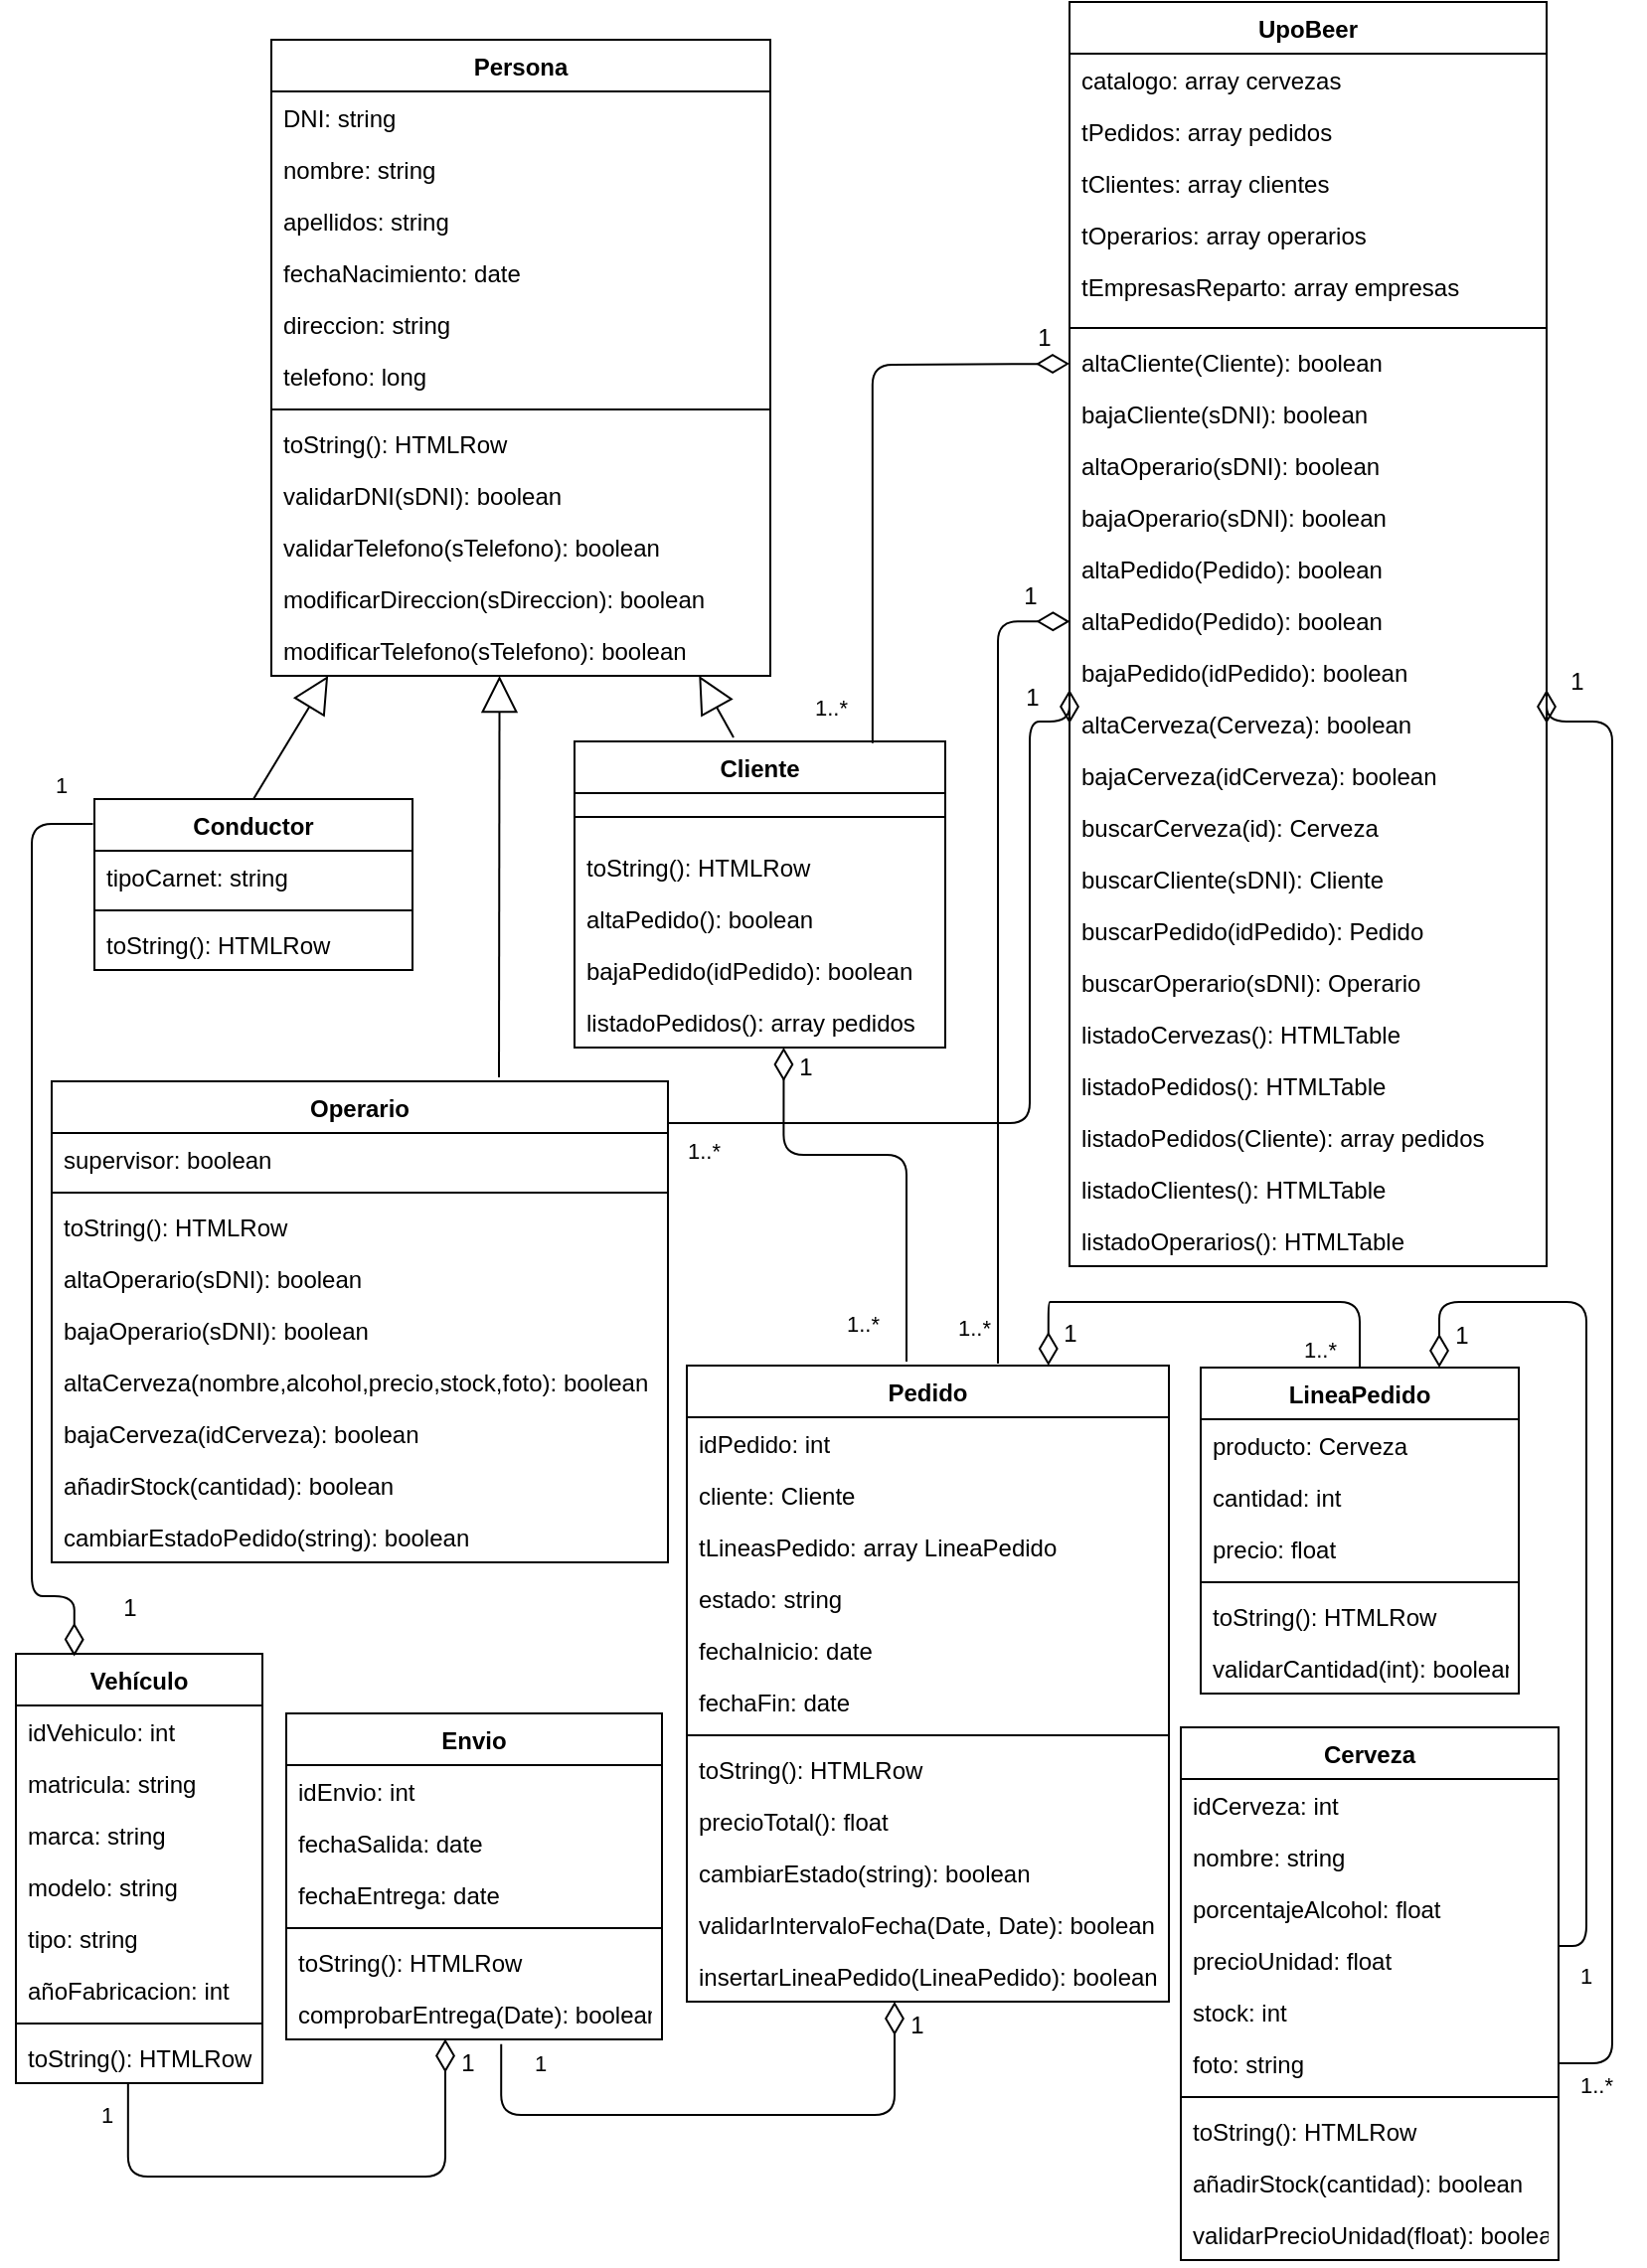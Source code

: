 <mxfile version="12.5.5" type="github">
  <diagram id="Zlw6RQEjlxsdaL2r8nvr" name="Page-1">
    <mxGraphModel dx="2131" dy="1641" grid="1" gridSize="10" guides="1" tooltips="1" connect="1" arrows="1" fold="1" page="1" pageScale="1" pageWidth="827" pageHeight="1169" math="0" shadow="0">
      <root>
        <mxCell id="0"/>
        <mxCell id="1" parent="0"/>
        <mxCell id="eSXySc0nS1I4m5UJ5GSd-8" value="Cliente" style="swimlane;fontStyle=1;align=center;verticalAlign=top;childLayout=stackLayout;horizontal=1;startSize=26;horizontalStack=0;resizeParent=1;resizeParentMax=0;resizeLast=0;collapsible=1;marginBottom=0;" parent="1" vertex="1">
          <mxGeometry x="-539" y="-782" width="186.5" height="154" as="geometry">
            <mxRectangle x="240" y="40" width="80" height="26" as="alternateBounds"/>
          </mxGeometry>
        </mxCell>
        <mxCell id="eSXySc0nS1I4m5UJ5GSd-10" value="" style="line;strokeWidth=1;fillColor=none;align=left;verticalAlign=middle;spacingTop=-1;spacingLeft=3;spacingRight=3;rotatable=0;labelPosition=right;points=[];portConstraint=eastwest;" parent="eSXySc0nS1I4m5UJ5GSd-8" vertex="1">
          <mxGeometry y="26" width="186.5" height="24" as="geometry"/>
        </mxCell>
        <mxCell id="jNl15YzI2wcV8mXH8o-c-58" value="toString(): HTMLRow" style="text;strokeColor=none;fillColor=none;align=left;verticalAlign=top;spacingLeft=4;spacingRight=4;overflow=hidden;rotatable=0;points=[[0,0.5],[1,0.5]];portConstraint=eastwest;" parent="eSXySc0nS1I4m5UJ5GSd-8" vertex="1">
          <mxGeometry y="50" width="186.5" height="26" as="geometry"/>
        </mxCell>
        <mxCell id="eSXySc0nS1I4m5UJ5GSd-11" value="altaPedido(): boolean" style="text;strokeColor=none;fillColor=none;align=left;verticalAlign=top;spacingLeft=4;spacingRight=4;overflow=hidden;rotatable=0;points=[[0,0.5],[1,0.5]];portConstraint=eastwest;" parent="eSXySc0nS1I4m5UJ5GSd-8" vertex="1">
          <mxGeometry y="76" width="186.5" height="26" as="geometry"/>
        </mxCell>
        <mxCell id="Tzox9ZsJY_UtpYgfPLW8-3" value="" style="endArrow=block;endSize=16;endFill=0;html=1;" parent="eSXySc0nS1I4m5UJ5GSd-8" target="jNl15YzI2wcV8mXH8o-c-34" edge="1">
          <mxGeometry width="160" relative="1" as="geometry">
            <mxPoint x="80" y="-2" as="sourcePoint"/>
            <mxPoint x="240" y="-2" as="targetPoint"/>
          </mxGeometry>
        </mxCell>
        <mxCell id="Tzox9ZsJY_UtpYgfPLW8-23" value="bajaPedido(idPedido): boolean" style="text;strokeColor=none;fillColor=none;align=left;verticalAlign=top;spacingLeft=4;spacingRight=4;overflow=hidden;rotatable=0;points=[[0,0.5],[1,0.5]];portConstraint=eastwest;" parent="eSXySc0nS1I4m5UJ5GSd-8" vertex="1">
          <mxGeometry y="102" width="186.5" height="26" as="geometry"/>
        </mxCell>
        <mxCell id="T5-J3He7SR6inXNx5Zn7-1" value="listadoPedidos(): array pedidos" style="text;strokeColor=none;fillColor=none;align=left;verticalAlign=top;spacingLeft=4;spacingRight=4;overflow=hidden;rotatable=0;points=[[0,0.5],[1,0.5]];portConstraint=eastwest;" parent="eSXySc0nS1I4m5UJ5GSd-8" vertex="1">
          <mxGeometry y="128" width="186.5" height="26" as="geometry"/>
        </mxCell>
        <mxCell id="eSXySc0nS1I4m5UJ5GSd-23" value="Pedido" style="swimlane;fontStyle=1;align=center;verticalAlign=top;childLayout=stackLayout;horizontal=1;startSize=26;horizontalStack=0;resizeParent=1;resizeParentMax=0;resizeLast=0;collapsible=1;marginBottom=0;" parent="1" vertex="1">
          <mxGeometry x="-482.5" y="-468" width="242.5" height="320" as="geometry"/>
        </mxCell>
        <mxCell id="eSXySc0nS1I4m5UJ5GSd-24" value="idPedido: int" style="text;strokeColor=none;fillColor=none;align=left;verticalAlign=top;spacingLeft=4;spacingRight=4;overflow=hidden;rotatable=0;points=[[0,0.5],[1,0.5]];portConstraint=eastwest;" parent="eSXySc0nS1I4m5UJ5GSd-23" vertex="1">
          <mxGeometry y="26" width="242.5" height="26" as="geometry"/>
        </mxCell>
        <mxCell id="eSXySc0nS1I4m5UJ5GSd-27" value="cliente: Cliente" style="text;strokeColor=none;fillColor=none;align=left;verticalAlign=top;spacingLeft=4;spacingRight=4;overflow=hidden;rotatable=0;points=[[0,0.5],[1,0.5]];portConstraint=eastwest;" parent="eSXySc0nS1I4m5UJ5GSd-23" vertex="1">
          <mxGeometry y="52" width="242.5" height="26" as="geometry"/>
        </mxCell>
        <mxCell id="Tzox9ZsJY_UtpYgfPLW8-35" value="tLineasPedido: array LineaPedido" style="text;strokeColor=none;fillColor=none;align=left;verticalAlign=top;spacingLeft=4;spacingRight=4;overflow=hidden;rotatable=0;points=[[0,0.5],[1,0.5]];portConstraint=eastwest;" parent="eSXySc0nS1I4m5UJ5GSd-23" vertex="1">
          <mxGeometry y="78" width="242.5" height="26" as="geometry"/>
        </mxCell>
        <mxCell id="eSXySc0nS1I4m5UJ5GSd-28" value="estado: string" style="text;strokeColor=none;fillColor=none;align=left;verticalAlign=top;spacingLeft=4;spacingRight=4;overflow=hidden;rotatable=0;points=[[0,0.5],[1,0.5]];portConstraint=eastwest;" parent="eSXySc0nS1I4m5UJ5GSd-23" vertex="1">
          <mxGeometry y="104" width="242.5" height="26" as="geometry"/>
        </mxCell>
        <mxCell id="eSXySc0nS1I4m5UJ5GSd-29" value="fechaInicio: date" style="text;strokeColor=none;fillColor=none;align=left;verticalAlign=top;spacingLeft=4;spacingRight=4;overflow=hidden;rotatable=0;points=[[0,0.5],[1,0.5]];portConstraint=eastwest;" parent="eSXySc0nS1I4m5UJ5GSd-23" vertex="1">
          <mxGeometry y="130" width="242.5" height="26" as="geometry"/>
        </mxCell>
        <mxCell id="eSXySc0nS1I4m5UJ5GSd-30" value="fechaFin: date" style="text;strokeColor=none;fillColor=none;align=left;verticalAlign=top;spacingLeft=4;spacingRight=4;overflow=hidden;rotatable=0;points=[[0,0.5],[1,0.5]];portConstraint=eastwest;" parent="eSXySc0nS1I4m5UJ5GSd-23" vertex="1">
          <mxGeometry y="156" width="242.5" height="26" as="geometry"/>
        </mxCell>
        <mxCell id="eSXySc0nS1I4m5UJ5GSd-25" value="" style="line;strokeWidth=1;fillColor=none;align=left;verticalAlign=middle;spacingTop=-1;spacingLeft=3;spacingRight=3;rotatable=0;labelPosition=right;points=[];portConstraint=eastwest;" parent="eSXySc0nS1I4m5UJ5GSd-23" vertex="1">
          <mxGeometry y="182" width="242.5" height="8" as="geometry"/>
        </mxCell>
        <mxCell id="jNl15YzI2wcV8mXH8o-c-56" value="toString(): HTMLRow" style="text;strokeColor=none;fillColor=none;align=left;verticalAlign=top;spacingLeft=4;spacingRight=4;overflow=hidden;rotatable=0;points=[[0,0.5],[1,0.5]];portConstraint=eastwest;" parent="eSXySc0nS1I4m5UJ5GSd-23" vertex="1">
          <mxGeometry y="190" width="242.5" height="26" as="geometry"/>
        </mxCell>
        <mxCell id="eSXySc0nS1I4m5UJ5GSd-31" value="precioTotal(): float" style="text;strokeColor=none;fillColor=none;align=left;verticalAlign=top;spacingLeft=4;spacingRight=4;overflow=hidden;rotatable=0;points=[[0,0.5],[1,0.5]];portConstraint=eastwest;" parent="eSXySc0nS1I4m5UJ5GSd-23" vertex="1">
          <mxGeometry y="216" width="242.5" height="26" as="geometry"/>
        </mxCell>
        <mxCell id="Tzox9ZsJY_UtpYgfPLW8-43" value="cambiarEstado(string): boolean" style="text;strokeColor=none;fillColor=none;align=left;verticalAlign=top;spacingLeft=4;spacingRight=4;overflow=hidden;rotatable=0;points=[[0,0.5],[1,0.5]];portConstraint=eastwest;" parent="eSXySc0nS1I4m5UJ5GSd-23" vertex="1">
          <mxGeometry y="242" width="242.5" height="26" as="geometry"/>
        </mxCell>
        <mxCell id="fAADa2Qv2Gw01qFuHc8v-3" value="validarIntervaloFecha(Date, Date): boolean" style="text;strokeColor=none;fillColor=none;align=left;verticalAlign=top;spacingLeft=4;spacingRight=4;overflow=hidden;rotatable=0;points=[[0,0.5],[1,0.5]];portConstraint=eastwest;" parent="eSXySc0nS1I4m5UJ5GSd-23" vertex="1">
          <mxGeometry y="268" width="242.5" height="26" as="geometry"/>
        </mxCell>
        <mxCell id="Tzox9ZsJY_UtpYgfPLW8-44" value="insertarLineaPedido(LineaPedido): boolean" style="text;strokeColor=none;fillColor=none;align=left;verticalAlign=top;spacingLeft=4;spacingRight=4;overflow=hidden;rotatable=0;points=[[0,0.5],[1,0.5]];portConstraint=eastwest;" parent="eSXySc0nS1I4m5UJ5GSd-23" vertex="1">
          <mxGeometry y="294" width="242.5" height="26" as="geometry"/>
        </mxCell>
        <mxCell id="eSXySc0nS1I4m5UJ5GSd-32" value="UpoBeer" style="swimlane;fontStyle=1;align=center;verticalAlign=top;childLayout=stackLayout;horizontal=1;startSize=26;horizontalStack=0;resizeParent=1;resizeParentMax=0;resizeLast=0;collapsible=1;marginBottom=0;" parent="1" vertex="1">
          <mxGeometry x="-290" y="-1154" width="240" height="636" as="geometry">
            <mxRectangle x="440" y="40" width="90" height="26" as="alternateBounds"/>
          </mxGeometry>
        </mxCell>
        <mxCell id="eSXySc0nS1I4m5UJ5GSd-33" value="catalogo: array cervezas" style="text;strokeColor=none;fillColor=none;align=left;verticalAlign=top;spacingLeft=4;spacingRight=4;overflow=hidden;rotatable=0;points=[[0,0.5],[1,0.5]];portConstraint=eastwest;" parent="eSXySc0nS1I4m5UJ5GSd-32" vertex="1">
          <mxGeometry y="26" width="240" height="26" as="geometry"/>
        </mxCell>
        <mxCell id="eSXySc0nS1I4m5UJ5GSd-36" value="tPedidos: array pedidos" style="text;strokeColor=none;fillColor=none;align=left;verticalAlign=top;spacingLeft=4;spacingRight=4;overflow=hidden;rotatable=0;points=[[0,0.5],[1,0.5]];portConstraint=eastwest;" parent="eSXySc0nS1I4m5UJ5GSd-32" vertex="1">
          <mxGeometry y="52" width="240" height="26" as="geometry"/>
        </mxCell>
        <mxCell id="eSXySc0nS1I4m5UJ5GSd-37" value="tClientes: array clientes" style="text;strokeColor=none;fillColor=none;align=left;verticalAlign=top;spacingLeft=4;spacingRight=4;overflow=hidden;rotatable=0;points=[[0,0.5],[1,0.5]];portConstraint=eastwest;" parent="eSXySc0nS1I4m5UJ5GSd-32" vertex="1">
          <mxGeometry y="78" width="240" height="26" as="geometry"/>
        </mxCell>
        <mxCell id="eSXySc0nS1I4m5UJ5GSd-38" value="tOperarios: array operarios" style="text;strokeColor=none;fillColor=none;align=left;verticalAlign=top;spacingLeft=4;spacingRight=4;overflow=hidden;rotatable=0;points=[[0,0.5],[1,0.5]];portConstraint=eastwest;" parent="eSXySc0nS1I4m5UJ5GSd-32" vertex="1">
          <mxGeometry y="104" width="240" height="26" as="geometry"/>
        </mxCell>
        <mxCell id="9fYLLG3nbcqlpsCX_nVO-1" value="tEmpresasReparto: array empresas" style="text;strokeColor=none;fillColor=none;align=left;verticalAlign=top;spacingLeft=4;spacingRight=4;overflow=hidden;rotatable=0;points=[[0,0.5],[1,0.5]];portConstraint=eastwest;" parent="eSXySc0nS1I4m5UJ5GSd-32" vertex="1">
          <mxGeometry y="130" width="240" height="30" as="geometry"/>
        </mxCell>
        <mxCell id="eSXySc0nS1I4m5UJ5GSd-34" value="" style="line;strokeWidth=1;fillColor=none;align=left;verticalAlign=middle;spacingTop=-1;spacingLeft=3;spacingRight=3;rotatable=0;labelPosition=right;points=[];portConstraint=eastwest;" parent="eSXySc0nS1I4m5UJ5GSd-32" vertex="1">
          <mxGeometry y="160" width="240" height="8" as="geometry"/>
        </mxCell>
        <mxCell id="eSXySc0nS1I4m5UJ5GSd-35" value="altaCliente(Cliente): boolean" style="text;strokeColor=none;fillColor=none;align=left;verticalAlign=top;spacingLeft=4;spacingRight=4;overflow=hidden;rotatable=0;points=[[0,0.5],[1,0.5]];portConstraint=eastwest;" parent="eSXySc0nS1I4m5UJ5GSd-32" vertex="1">
          <mxGeometry y="168" width="240" height="26" as="geometry"/>
        </mxCell>
        <mxCell id="T5-J3He7SR6inXNx5Zn7-4" value="1..*" style="endArrow=none;html=1;endSize=12;startArrow=diamondThin;startSize=14;startFill=0;edgeStyle=orthogonalEdgeStyle;align=left;verticalAlign=bottom;entryX=0.804;entryY=0.006;entryDx=0;entryDy=0;entryPerimeter=0;rounded=1;endFill=0;" parent="eSXySc0nS1I4m5UJ5GSd-32" target="eSXySc0nS1I4m5UJ5GSd-8" edge="1">
          <mxGeometry x="0.939" y="-31" relative="1" as="geometry">
            <mxPoint y="182" as="sourcePoint"/>
            <mxPoint x="160" y="182" as="targetPoint"/>
            <mxPoint as="offset"/>
          </mxGeometry>
        </mxCell>
        <mxCell id="T5-J3He7SR6inXNx5Zn7-5" value="1" style="text;html=1;align=center;verticalAlign=middle;resizable=0;points=[];labelBackgroundColor=#ffffff;" parent="T5-J3He7SR6inXNx5Zn7-4" vertex="1" connectable="0">
          <mxGeometry x="-0.906" relative="1" as="geometry">
            <mxPoint y="-12.93" as="offset"/>
          </mxGeometry>
        </mxCell>
        <mxCell id="fAADa2Qv2Gw01qFuHc8v-1" value="bajaCliente(sDNI): boolean" style="text;strokeColor=none;fillColor=none;align=left;verticalAlign=top;spacingLeft=4;spacingRight=4;overflow=hidden;rotatable=0;points=[[0,0.5],[1,0.5]];portConstraint=eastwest;" parent="eSXySc0nS1I4m5UJ5GSd-32" vertex="1">
          <mxGeometry y="194" width="240" height="26" as="geometry"/>
        </mxCell>
        <mxCell id="jNl15YzI2wcV8mXH8o-c-33" value="altaOperario(sDNI): boolean" style="text;strokeColor=none;fillColor=none;align=left;verticalAlign=top;spacingLeft=4;spacingRight=4;overflow=hidden;rotatable=0;points=[[0,0.5],[1,0.5]];portConstraint=eastwest;" parent="eSXySc0nS1I4m5UJ5GSd-32" vertex="1">
          <mxGeometry y="220" width="240" height="26" as="geometry"/>
        </mxCell>
        <mxCell id="jNl15YzI2wcV8mXH8o-c-51" value="bajaOperario(sDNI): boolean" style="text;strokeColor=none;fillColor=none;align=left;verticalAlign=top;spacingLeft=4;spacingRight=4;overflow=hidden;rotatable=0;points=[[0,0.5],[1,0.5]];portConstraint=eastwest;" parent="eSXySc0nS1I4m5UJ5GSd-32" vertex="1">
          <mxGeometry y="246" width="240" height="26" as="geometry"/>
        </mxCell>
        <mxCell id="7RYJHtRPCQv0EBvgJh96-18" value="altaPedido(Pedido): boolean" style="text;strokeColor=none;fillColor=none;align=left;verticalAlign=top;spacingLeft=4;spacingRight=4;overflow=hidden;rotatable=0;points=[[0,0.5],[1,0.5]];portConstraint=eastwest;" vertex="1" parent="eSXySc0nS1I4m5UJ5GSd-32">
          <mxGeometry y="272" width="240" height="26" as="geometry"/>
        </mxCell>
        <mxCell id="jNl15YzI2wcV8mXH8o-c-32" value="altaPedido(Pedido): boolean" style="text;strokeColor=none;fillColor=none;align=left;verticalAlign=top;spacingLeft=4;spacingRight=4;overflow=hidden;rotatable=0;points=[[0,0.5],[1,0.5]];portConstraint=eastwest;" parent="eSXySc0nS1I4m5UJ5GSd-32" vertex="1">
          <mxGeometry y="298" width="240" height="26" as="geometry"/>
        </mxCell>
        <mxCell id="jNl15YzI2wcV8mXH8o-c-49" value="bajaPedido(idPedido): boolean" style="text;strokeColor=none;fillColor=none;align=left;verticalAlign=top;spacingLeft=4;spacingRight=4;overflow=hidden;rotatable=0;points=[[0,0.5],[1,0.5]];portConstraint=eastwest;" parent="eSXySc0nS1I4m5UJ5GSd-32" vertex="1">
          <mxGeometry y="324" width="240" height="26" as="geometry"/>
        </mxCell>
        <mxCell id="jNl15YzI2wcV8mXH8o-c-46" value="altaCerveza(Cerveza): boolean" style="text;strokeColor=none;fillColor=none;align=left;verticalAlign=top;spacingLeft=4;spacingRight=4;overflow=hidden;rotatable=0;points=[[0,0.5],[1,0.5]];portConstraint=eastwest;" parent="eSXySc0nS1I4m5UJ5GSd-32" vertex="1">
          <mxGeometry y="350" width="240" height="26" as="geometry"/>
        </mxCell>
        <mxCell id="jNl15YzI2wcV8mXH8o-c-48" value="bajaCerveza(idCerveza): boolean" style="text;strokeColor=none;fillColor=none;align=left;verticalAlign=top;spacingLeft=4;spacingRight=4;overflow=hidden;rotatable=0;points=[[0,0.5],[1,0.5]];portConstraint=eastwest;" parent="eSXySc0nS1I4m5UJ5GSd-32" vertex="1">
          <mxGeometry y="376" width="240" height="26" as="geometry"/>
        </mxCell>
        <mxCell id="fAADa2Qv2Gw01qFuHc8v-2" value="buscarCerveza(id): Cerveza" style="text;strokeColor=none;fillColor=none;align=left;verticalAlign=top;spacingLeft=4;spacingRight=4;overflow=hidden;rotatable=0;points=[[0,0.5],[1,0.5]];portConstraint=eastwest;" parent="eSXySc0nS1I4m5UJ5GSd-32" vertex="1">
          <mxGeometry y="402" width="240" height="26" as="geometry"/>
        </mxCell>
        <mxCell id="jNl15YzI2wcV8mXH8o-c-69" value="buscarCliente(sDNI): Cliente" style="text;strokeColor=none;fillColor=none;align=left;verticalAlign=top;spacingLeft=4;spacingRight=4;overflow=hidden;rotatable=0;points=[[0,0.5],[1,0.5]];portConstraint=eastwest;" parent="eSXySc0nS1I4m5UJ5GSd-32" vertex="1">
          <mxGeometry y="428" width="240" height="26" as="geometry"/>
        </mxCell>
        <mxCell id="jNl15YzI2wcV8mXH8o-c-70" value="buscarPedido(idPedido): Pedido" style="text;strokeColor=none;fillColor=none;align=left;verticalAlign=top;spacingLeft=4;spacingRight=4;overflow=hidden;rotatable=0;points=[[0,0.5],[1,0.5]];portConstraint=eastwest;" parent="eSXySc0nS1I4m5UJ5GSd-32" vertex="1">
          <mxGeometry y="454" width="240" height="26" as="geometry"/>
        </mxCell>
        <mxCell id="jNl15YzI2wcV8mXH8o-c-71" value="buscarOperario(sDNI): Operario" style="text;strokeColor=none;fillColor=none;align=left;verticalAlign=top;spacingLeft=4;spacingRight=4;overflow=hidden;rotatable=0;points=[[0,0.5],[1,0.5]];portConstraint=eastwest;" parent="eSXySc0nS1I4m5UJ5GSd-32" vertex="1">
          <mxGeometry y="480" width="240" height="26" as="geometry"/>
        </mxCell>
        <mxCell id="jNl15YzI2wcV8mXH8o-c-64" value="listadoCervezas(): HTMLTable" style="text;strokeColor=none;fillColor=none;align=left;verticalAlign=top;spacingLeft=4;spacingRight=4;overflow=hidden;rotatable=0;points=[[0,0.5],[1,0.5]];portConstraint=eastwest;" parent="eSXySc0nS1I4m5UJ5GSd-32" vertex="1">
          <mxGeometry y="506" width="240" height="26" as="geometry"/>
        </mxCell>
        <mxCell id="jNl15YzI2wcV8mXH8o-c-66" value="listadoPedidos(): HTMLTable" style="text;strokeColor=none;fillColor=none;align=left;verticalAlign=top;spacingLeft=4;spacingRight=4;overflow=hidden;rotatable=0;points=[[0,0.5],[1,0.5]];portConstraint=eastwest;" parent="eSXySc0nS1I4m5UJ5GSd-32" vertex="1">
          <mxGeometry y="532" width="240" height="26" as="geometry"/>
        </mxCell>
        <mxCell id="T5-J3He7SR6inXNx5Zn7-2" value="listadoPedidos(Cliente): array pedidos" style="text;strokeColor=none;fillColor=none;align=left;verticalAlign=top;spacingLeft=4;spacingRight=4;overflow=hidden;rotatable=0;points=[[0,0.5],[1,0.5]];portConstraint=eastwest;" parent="eSXySc0nS1I4m5UJ5GSd-32" vertex="1">
          <mxGeometry y="558" width="240" height="26" as="geometry"/>
        </mxCell>
        <mxCell id="jNl15YzI2wcV8mXH8o-c-65" value="listadoClientes(): HTMLTable" style="text;strokeColor=none;fillColor=none;align=left;verticalAlign=top;spacingLeft=4;spacingRight=4;overflow=hidden;rotatable=0;points=[[0,0.5],[1,0.5]];portConstraint=eastwest;" parent="eSXySc0nS1I4m5UJ5GSd-32" vertex="1">
          <mxGeometry y="584" width="240" height="26" as="geometry"/>
        </mxCell>
        <mxCell id="jNl15YzI2wcV8mXH8o-c-67" value="listadoOperarios(): HTMLTable" style="text;strokeColor=none;fillColor=none;align=left;verticalAlign=top;spacingLeft=4;spacingRight=4;overflow=hidden;rotatable=0;points=[[0,0.5],[1,0.5]];portConstraint=eastwest;" parent="eSXySc0nS1I4m5UJ5GSd-32" vertex="1">
          <mxGeometry y="610" width="240" height="26" as="geometry"/>
        </mxCell>
        <mxCell id="eSXySc0nS1I4m5UJ5GSd-39" value="Cerveza" style="swimlane;fontStyle=1;align=center;verticalAlign=top;childLayout=stackLayout;horizontal=1;startSize=26;horizontalStack=0;resizeParent=1;resizeParentMax=0;resizeLast=0;collapsible=1;marginBottom=0;" parent="1" vertex="1">
          <mxGeometry x="-234" y="-286" width="190" height="268" as="geometry"/>
        </mxCell>
        <mxCell id="eSXySc0nS1I4m5UJ5GSd-40" value="idCerveza: int" style="text;strokeColor=none;fillColor=none;align=left;verticalAlign=top;spacingLeft=4;spacingRight=4;overflow=hidden;rotatable=0;points=[[0,0.5],[1,0.5]];portConstraint=eastwest;" parent="eSXySc0nS1I4m5UJ5GSd-39" vertex="1">
          <mxGeometry y="26" width="190" height="26" as="geometry"/>
        </mxCell>
        <mxCell id="eSXySc0nS1I4m5UJ5GSd-43" value="nombre: string" style="text;strokeColor=none;fillColor=none;align=left;verticalAlign=top;spacingLeft=4;spacingRight=4;overflow=hidden;rotatable=0;points=[[0,0.5],[1,0.5]];portConstraint=eastwest;" parent="eSXySc0nS1I4m5UJ5GSd-39" vertex="1">
          <mxGeometry y="52" width="190" height="26" as="geometry"/>
        </mxCell>
        <mxCell id="eSXySc0nS1I4m5UJ5GSd-45" value="porcentajeAlcohol: float" style="text;strokeColor=none;fillColor=none;align=left;verticalAlign=top;spacingLeft=4;spacingRight=4;overflow=hidden;rotatable=0;points=[[0,0.5],[1,0.5]];portConstraint=eastwest;" parent="eSXySc0nS1I4m5UJ5GSd-39" vertex="1">
          <mxGeometry y="78" width="190" height="26" as="geometry"/>
        </mxCell>
        <mxCell id="eSXySc0nS1I4m5UJ5GSd-57" value="precioUnidad: float" style="text;strokeColor=none;fillColor=none;align=left;verticalAlign=top;spacingLeft=4;spacingRight=4;overflow=hidden;rotatable=0;points=[[0,0.5],[1,0.5]];portConstraint=eastwest;" parent="eSXySc0nS1I4m5UJ5GSd-39" vertex="1">
          <mxGeometry y="104" width="190" height="26" as="geometry"/>
        </mxCell>
        <mxCell id="eSXySc0nS1I4m5UJ5GSd-59" value="stock: int" style="text;strokeColor=none;fillColor=none;align=left;verticalAlign=top;spacingLeft=4;spacingRight=4;overflow=hidden;rotatable=0;points=[[0,0.5],[1,0.5]];portConstraint=eastwest;" parent="eSXySc0nS1I4m5UJ5GSd-39" vertex="1">
          <mxGeometry y="130" width="190" height="26" as="geometry"/>
        </mxCell>
        <mxCell id="eSXySc0nS1I4m5UJ5GSd-56" value="foto: string" style="text;strokeColor=none;fillColor=none;align=left;verticalAlign=top;spacingLeft=4;spacingRight=4;overflow=hidden;rotatable=0;points=[[0,0.5],[1,0.5]];portConstraint=eastwest;" parent="eSXySc0nS1I4m5UJ5GSd-39" vertex="1">
          <mxGeometry y="156" width="190" height="26" as="geometry"/>
        </mxCell>
        <mxCell id="eSXySc0nS1I4m5UJ5GSd-41" value="" style="line;strokeWidth=1;fillColor=none;align=left;verticalAlign=middle;spacingTop=-1;spacingLeft=3;spacingRight=3;rotatable=0;labelPosition=right;points=[];portConstraint=eastwest;" parent="eSXySc0nS1I4m5UJ5GSd-39" vertex="1">
          <mxGeometry y="182" width="190" height="8" as="geometry"/>
        </mxCell>
        <mxCell id="jNl15YzI2wcV8mXH8o-c-59" value="toString(): HTMLRow" style="text;strokeColor=none;fillColor=none;align=left;verticalAlign=top;spacingLeft=4;spacingRight=4;overflow=hidden;rotatable=0;points=[[0,0.5],[1,0.5]];portConstraint=eastwest;" parent="eSXySc0nS1I4m5UJ5GSd-39" vertex="1">
          <mxGeometry y="190" width="190" height="26" as="geometry"/>
        </mxCell>
        <mxCell id="Tzox9ZsJY_UtpYgfPLW8-45" value="añadirStock(cantidad): boolean" style="text;strokeColor=none;fillColor=none;align=left;verticalAlign=top;spacingLeft=4;spacingRight=4;overflow=hidden;rotatable=0;points=[[0,0.5],[1,0.5]];portConstraint=eastwest;" parent="eSXySc0nS1I4m5UJ5GSd-39" vertex="1">
          <mxGeometry y="216" width="190" height="26" as="geometry"/>
        </mxCell>
        <mxCell id="Tzox9ZsJY_UtpYgfPLW8-46" value="validarPrecioUnidad(float): boolean" style="text;strokeColor=none;fillColor=none;align=left;verticalAlign=top;spacingLeft=4;spacingRight=4;overflow=hidden;rotatable=0;points=[[0,0.5],[1,0.5]];portConstraint=eastwest;" parent="eSXySc0nS1I4m5UJ5GSd-39" vertex="1">
          <mxGeometry y="242" width="190" height="26" as="geometry"/>
        </mxCell>
        <mxCell id="eSXySc0nS1I4m5UJ5GSd-48" value="Operario" style="swimlane;fontStyle=1;align=center;verticalAlign=top;childLayout=stackLayout;horizontal=1;startSize=26;horizontalStack=0;resizeParent=1;resizeParentMax=0;resizeLast=0;collapsible=1;marginBottom=0;" parent="1" vertex="1">
          <mxGeometry x="-802" y="-611" width="310" height="242" as="geometry"/>
        </mxCell>
        <mxCell id="eSXySc0nS1I4m5UJ5GSd-54" value="supervisor: boolean" style="text;strokeColor=none;fillColor=none;align=left;verticalAlign=top;spacingLeft=4;spacingRight=4;overflow=hidden;rotatable=0;points=[[0,0.5],[1,0.5]];portConstraint=eastwest;" parent="eSXySc0nS1I4m5UJ5GSd-48" vertex="1">
          <mxGeometry y="26" width="310" height="26" as="geometry"/>
        </mxCell>
        <mxCell id="eSXySc0nS1I4m5UJ5GSd-50" value="" style="line;strokeWidth=1;fillColor=none;align=left;verticalAlign=middle;spacingTop=-1;spacingLeft=3;spacingRight=3;rotatable=0;labelPosition=right;points=[];portConstraint=eastwest;" parent="eSXySc0nS1I4m5UJ5GSd-48" vertex="1">
          <mxGeometry y="52" width="310" height="8" as="geometry"/>
        </mxCell>
        <mxCell id="jNl15YzI2wcV8mXH8o-c-57" value="toString(): HTMLRow" style="text;strokeColor=none;fillColor=none;align=left;verticalAlign=top;spacingLeft=4;spacingRight=4;overflow=hidden;rotatable=0;points=[[0,0.5],[1,0.5]];portConstraint=eastwest;" parent="eSXySc0nS1I4m5UJ5GSd-48" vertex="1">
          <mxGeometry y="60" width="310" height="26" as="geometry"/>
        </mxCell>
        <mxCell id="Tzox9ZsJY_UtpYgfPLW8-20" value="altaOperario(sDNI): boolean" style="text;strokeColor=none;fillColor=none;align=left;verticalAlign=top;spacingLeft=4;spacingRight=4;overflow=hidden;rotatable=0;points=[[0,0.5],[1,0.5]];portConstraint=eastwest;" parent="eSXySc0nS1I4m5UJ5GSd-48" vertex="1">
          <mxGeometry y="86" width="310" height="26" as="geometry"/>
        </mxCell>
        <mxCell id="Tzox9ZsJY_UtpYgfPLW8-21" value="bajaOperario(sDNI): boolean" style="text;strokeColor=none;fillColor=none;align=left;verticalAlign=top;spacingLeft=4;spacingRight=4;overflow=hidden;rotatable=0;points=[[0,0.5],[1,0.5]];portConstraint=eastwest;" parent="eSXySc0nS1I4m5UJ5GSd-48" vertex="1">
          <mxGeometry y="112" width="310" height="26" as="geometry"/>
        </mxCell>
        <mxCell id="Tzox9ZsJY_UtpYgfPLW8-22" value="altaCerveza(nombre,alcohol,precio,stock,foto): boolean" style="text;strokeColor=none;fillColor=none;align=left;verticalAlign=top;spacingLeft=4;spacingRight=4;overflow=hidden;rotatable=0;points=[[0,0.5],[1,0.5]];portConstraint=eastwest;" parent="eSXySc0nS1I4m5UJ5GSd-48" vertex="1">
          <mxGeometry y="138" width="310" height="26" as="geometry"/>
        </mxCell>
        <mxCell id="Tzox9ZsJY_UtpYgfPLW8-50" value="bajaCerveza(idCerveza): boolean" style="text;strokeColor=none;fillColor=none;align=left;verticalAlign=top;spacingLeft=4;spacingRight=4;overflow=hidden;rotatable=0;points=[[0,0.5],[1,0.5]];portConstraint=eastwest;" parent="eSXySc0nS1I4m5UJ5GSd-48" vertex="1">
          <mxGeometry y="164" width="310" height="26" as="geometry"/>
        </mxCell>
        <mxCell id="Tzox9ZsJY_UtpYgfPLW8-47" value="añadirStock(cantidad): boolean" style="text;strokeColor=none;fillColor=none;align=left;verticalAlign=top;spacingLeft=4;spacingRight=4;overflow=hidden;rotatable=0;points=[[0,0.5],[1,0.5]];portConstraint=eastwest;" parent="eSXySc0nS1I4m5UJ5GSd-48" vertex="1">
          <mxGeometry y="190" width="310" height="26" as="geometry"/>
        </mxCell>
        <mxCell id="Tzox9ZsJY_UtpYgfPLW8-51" value="cambiarEstadoPedido(string): boolean" style="text;strokeColor=none;fillColor=none;align=left;verticalAlign=top;spacingLeft=4;spacingRight=4;overflow=hidden;rotatable=0;points=[[0,0.5],[1,0.5]];portConstraint=eastwest;" parent="eSXySc0nS1I4m5UJ5GSd-48" vertex="1">
          <mxGeometry y="216" width="310" height="26" as="geometry"/>
        </mxCell>
        <mxCell id="eSXySc0nS1I4m5UJ5GSd-82" value="Conductor" style="swimlane;fontStyle=1;align=center;verticalAlign=top;childLayout=stackLayout;horizontal=1;startSize=26;horizontalStack=0;resizeParent=1;resizeParentMax=0;resizeLast=0;collapsible=1;marginBottom=0;" parent="1" vertex="1">
          <mxGeometry x="-780.5" y="-753" width="160" height="86" as="geometry"/>
        </mxCell>
        <mxCell id="eSXySc0nS1I4m5UJ5GSd-87" value="tipoCarnet: string" style="text;strokeColor=none;fillColor=none;align=left;verticalAlign=top;spacingLeft=4;spacingRight=4;overflow=hidden;rotatable=0;points=[[0,0.5],[1,0.5]];portConstraint=eastwest;" parent="eSXySc0nS1I4m5UJ5GSd-82" vertex="1">
          <mxGeometry y="26" width="160" height="26" as="geometry"/>
        </mxCell>
        <mxCell id="eSXySc0nS1I4m5UJ5GSd-84" value="" style="line;strokeWidth=1;fillColor=none;align=left;verticalAlign=middle;spacingTop=-1;spacingLeft=3;spacingRight=3;rotatable=0;labelPosition=right;points=[];portConstraint=eastwest;" parent="eSXySc0nS1I4m5UJ5GSd-82" vertex="1">
          <mxGeometry y="52" width="160" height="8" as="geometry"/>
        </mxCell>
        <mxCell id="jNl15YzI2wcV8mXH8o-c-63" value="toString(): HTMLRow" style="text;strokeColor=none;fillColor=none;align=left;verticalAlign=top;spacingLeft=4;spacingRight=4;overflow=hidden;rotatable=0;points=[[0,0.5],[1,0.5]];portConstraint=eastwest;" parent="eSXySc0nS1I4m5UJ5GSd-82" vertex="1">
          <mxGeometry y="60" width="160" height="26" as="geometry"/>
        </mxCell>
        <mxCell id="jNl15YzI2wcV8mXH8o-c-17" value="Envio" style="swimlane;fontStyle=1;align=center;verticalAlign=top;childLayout=stackLayout;horizontal=1;startSize=26;horizontalStack=0;resizeParent=1;resizeParentMax=0;resizeLast=0;collapsible=1;marginBottom=0;" parent="1" vertex="1">
          <mxGeometry x="-684" y="-293" width="189" height="164" as="geometry"/>
        </mxCell>
        <mxCell id="jNl15YzI2wcV8mXH8o-c-18" value="idEnvio: int" style="text;strokeColor=none;fillColor=none;align=left;verticalAlign=top;spacingLeft=4;spacingRight=4;overflow=hidden;rotatable=0;points=[[0,0.5],[1,0.5]];portConstraint=eastwest;" parent="jNl15YzI2wcV8mXH8o-c-17" vertex="1">
          <mxGeometry y="26" width="189" height="26" as="geometry"/>
        </mxCell>
        <mxCell id="jNl15YzI2wcV8mXH8o-c-19" value="fechaSalida: date" style="text;strokeColor=none;fillColor=none;align=left;verticalAlign=top;spacingLeft=4;spacingRight=4;overflow=hidden;rotatable=0;points=[[0,0.5],[1,0.5]];portConstraint=eastwest;" parent="jNl15YzI2wcV8mXH8o-c-17" vertex="1">
          <mxGeometry y="52" width="189" height="26" as="geometry"/>
        </mxCell>
        <mxCell id="jNl15YzI2wcV8mXH8o-c-20" value="fechaEntrega: date" style="text;strokeColor=none;fillColor=none;align=left;verticalAlign=top;spacingLeft=4;spacingRight=4;overflow=hidden;rotatable=0;points=[[0,0.5],[1,0.5]];portConstraint=eastwest;" parent="jNl15YzI2wcV8mXH8o-c-17" vertex="1">
          <mxGeometry y="78" width="189" height="26" as="geometry"/>
        </mxCell>
        <mxCell id="jNl15YzI2wcV8mXH8o-c-21" value="" style="line;strokeWidth=1;fillColor=none;align=left;verticalAlign=middle;spacingTop=-1;spacingLeft=3;spacingRight=3;rotatable=0;labelPosition=right;points=[];portConstraint=eastwest;" parent="jNl15YzI2wcV8mXH8o-c-17" vertex="1">
          <mxGeometry y="104" width="189" height="8" as="geometry"/>
        </mxCell>
        <mxCell id="jNl15YzI2wcV8mXH8o-c-60" value="toString(): HTMLRow" style="text;strokeColor=none;fillColor=none;align=left;verticalAlign=top;spacingLeft=4;spacingRight=4;overflow=hidden;rotatable=0;points=[[0,0.5],[1,0.5]];portConstraint=eastwest;" parent="jNl15YzI2wcV8mXH8o-c-17" vertex="1">
          <mxGeometry y="112" width="189" height="26" as="geometry"/>
        </mxCell>
        <mxCell id="T5-J3He7SR6inXNx5Zn7-3" value="comprobarEntrega(Date): boolean" style="text;strokeColor=none;fillColor=none;align=left;verticalAlign=top;spacingLeft=4;spacingRight=4;overflow=hidden;rotatable=0;points=[[0,0.5],[1,0.5]];portConstraint=eastwest;" parent="jNl15YzI2wcV8mXH8o-c-17" vertex="1">
          <mxGeometry y="138" width="189" height="26" as="geometry"/>
        </mxCell>
        <mxCell id="jNl15YzI2wcV8mXH8o-c-23" value="Vehículo" style="swimlane;fontStyle=1;align=center;verticalAlign=top;childLayout=stackLayout;horizontal=1;startSize=26;horizontalStack=0;resizeParent=1;resizeParentMax=0;resizeLast=0;collapsible=1;marginBottom=0;" parent="1" vertex="1">
          <mxGeometry x="-820" y="-323" width="124" height="216" as="geometry"/>
        </mxCell>
        <mxCell id="jNl15YzI2wcV8mXH8o-c-24" value="idVehiculo: int" style="text;strokeColor=none;fillColor=none;align=left;verticalAlign=top;spacingLeft=4;spacingRight=4;overflow=hidden;rotatable=0;points=[[0,0.5],[1,0.5]];portConstraint=eastwest;" parent="jNl15YzI2wcV8mXH8o-c-23" vertex="1">
          <mxGeometry y="26" width="124" height="26" as="geometry"/>
        </mxCell>
        <mxCell id="jNl15YzI2wcV8mXH8o-c-25" value="matricula: string" style="text;strokeColor=none;fillColor=none;align=left;verticalAlign=top;spacingLeft=4;spacingRight=4;overflow=hidden;rotatable=0;points=[[0,0.5],[1,0.5]];portConstraint=eastwest;" parent="jNl15YzI2wcV8mXH8o-c-23" vertex="1">
          <mxGeometry y="52" width="124" height="26" as="geometry"/>
        </mxCell>
        <mxCell id="jNl15YzI2wcV8mXH8o-c-26" value="marca: string" style="text;strokeColor=none;fillColor=none;align=left;verticalAlign=top;spacingLeft=4;spacingRight=4;overflow=hidden;rotatable=0;points=[[0,0.5],[1,0.5]];portConstraint=eastwest;" parent="jNl15YzI2wcV8mXH8o-c-23" vertex="1">
          <mxGeometry y="78" width="124" height="26" as="geometry"/>
        </mxCell>
        <mxCell id="jNl15YzI2wcV8mXH8o-c-27" value="modelo: string" style="text;strokeColor=none;fillColor=none;align=left;verticalAlign=top;spacingLeft=4;spacingRight=4;overflow=hidden;rotatable=0;points=[[0,0.5],[1,0.5]];portConstraint=eastwest;" parent="jNl15YzI2wcV8mXH8o-c-23" vertex="1">
          <mxGeometry y="104" width="124" height="26" as="geometry"/>
        </mxCell>
        <mxCell id="jNl15YzI2wcV8mXH8o-c-28" value="tipo: string" style="text;strokeColor=none;fillColor=none;align=left;verticalAlign=top;spacingLeft=4;spacingRight=4;overflow=hidden;rotatable=0;points=[[0,0.5],[1,0.5]];portConstraint=eastwest;" parent="jNl15YzI2wcV8mXH8o-c-23" vertex="1">
          <mxGeometry y="130" width="124" height="26" as="geometry"/>
        </mxCell>
        <mxCell id="jNl15YzI2wcV8mXH8o-c-29" value="añoFabricacion: int" style="text;strokeColor=none;fillColor=none;align=left;verticalAlign=top;spacingLeft=4;spacingRight=4;overflow=hidden;rotatable=0;points=[[0,0.5],[1,0.5]];portConstraint=eastwest;" parent="jNl15YzI2wcV8mXH8o-c-23" vertex="1">
          <mxGeometry y="156" width="124" height="26" as="geometry"/>
        </mxCell>
        <mxCell id="jNl15YzI2wcV8mXH8o-c-30" value="" style="line;strokeWidth=1;fillColor=none;align=left;verticalAlign=middle;spacingTop=-1;spacingLeft=3;spacingRight=3;rotatable=0;labelPosition=right;points=[];portConstraint=eastwest;" parent="jNl15YzI2wcV8mXH8o-c-23" vertex="1">
          <mxGeometry y="182" width="124" height="8" as="geometry"/>
        </mxCell>
        <mxCell id="jNl15YzI2wcV8mXH8o-c-61" value="toString(): HTMLRow" style="text;strokeColor=none;fillColor=none;align=left;verticalAlign=top;spacingLeft=4;spacingRight=4;overflow=hidden;rotatable=0;points=[[0,0.5],[1,0.5]];portConstraint=eastwest;" parent="jNl15YzI2wcV8mXH8o-c-23" vertex="1">
          <mxGeometry y="190" width="124" height="26" as="geometry"/>
        </mxCell>
        <mxCell id="jNl15YzI2wcV8mXH8o-c-34" value="Persona" style="swimlane;fontStyle=1;align=center;verticalAlign=top;childLayout=stackLayout;horizontal=1;startSize=26;horizontalStack=0;resizeParent=1;resizeParentMax=0;resizeLast=0;collapsible=1;marginBottom=0;" parent="1" vertex="1">
          <mxGeometry x="-691.5" y="-1135" width="251" height="320" as="geometry"/>
        </mxCell>
        <mxCell id="jNl15YzI2wcV8mXH8o-c-38" value="DNI: string" style="text;strokeColor=none;fillColor=none;align=left;verticalAlign=top;spacingLeft=4;spacingRight=4;overflow=hidden;rotatable=0;points=[[0,0.5],[1,0.5]];portConstraint=eastwest;" parent="jNl15YzI2wcV8mXH8o-c-34" vertex="1">
          <mxGeometry y="26" width="251" height="26" as="geometry"/>
        </mxCell>
        <mxCell id="jNl15YzI2wcV8mXH8o-c-39" value="nombre: string" style="text;strokeColor=none;fillColor=none;align=left;verticalAlign=top;spacingLeft=4;spacingRight=4;overflow=hidden;rotatable=0;points=[[0,0.5],[1,0.5]];portConstraint=eastwest;" parent="jNl15YzI2wcV8mXH8o-c-34" vertex="1">
          <mxGeometry y="52" width="251" height="26" as="geometry"/>
        </mxCell>
        <mxCell id="jNl15YzI2wcV8mXH8o-c-40" value="apellidos: string" style="text;strokeColor=none;fillColor=none;align=left;verticalAlign=top;spacingLeft=4;spacingRight=4;overflow=hidden;rotatable=0;points=[[0,0.5],[1,0.5]];portConstraint=eastwest;" parent="jNl15YzI2wcV8mXH8o-c-34" vertex="1">
          <mxGeometry y="78" width="251" height="26" as="geometry"/>
        </mxCell>
        <mxCell id="jNl15YzI2wcV8mXH8o-c-41" value="fechaNacimiento: date" style="text;strokeColor=none;fillColor=none;align=left;verticalAlign=top;spacingLeft=4;spacingRight=4;overflow=hidden;rotatable=0;points=[[0,0.5],[1,0.5]];portConstraint=eastwest;" parent="jNl15YzI2wcV8mXH8o-c-34" vertex="1">
          <mxGeometry y="104" width="251" height="26" as="geometry"/>
        </mxCell>
        <mxCell id="jNl15YzI2wcV8mXH8o-c-42" value="direccion: string" style="text;strokeColor=none;fillColor=none;align=left;verticalAlign=top;spacingLeft=4;spacingRight=4;overflow=hidden;rotatable=0;points=[[0,0.5],[1,0.5]];portConstraint=eastwest;" parent="jNl15YzI2wcV8mXH8o-c-34" vertex="1">
          <mxGeometry y="130" width="251" height="26" as="geometry"/>
        </mxCell>
        <mxCell id="jNl15YzI2wcV8mXH8o-c-43" value="telefono: long" style="text;strokeColor=none;fillColor=none;align=left;verticalAlign=top;spacingLeft=4;spacingRight=4;overflow=hidden;rotatable=0;points=[[0,0.5],[1,0.5]];portConstraint=eastwest;" parent="jNl15YzI2wcV8mXH8o-c-34" vertex="1">
          <mxGeometry y="156" width="251" height="26" as="geometry"/>
        </mxCell>
        <mxCell id="jNl15YzI2wcV8mXH8o-c-36" value="" style="line;strokeWidth=1;fillColor=none;align=left;verticalAlign=middle;spacingTop=-1;spacingLeft=3;spacingRight=3;rotatable=0;labelPosition=right;points=[];portConstraint=eastwest;" parent="jNl15YzI2wcV8mXH8o-c-34" vertex="1">
          <mxGeometry y="182" width="251" height="8" as="geometry"/>
        </mxCell>
        <mxCell id="jNl15YzI2wcV8mXH8o-c-37" value="toString(): HTMLRow" style="text;strokeColor=none;fillColor=none;align=left;verticalAlign=top;spacingLeft=4;spacingRight=4;overflow=hidden;rotatable=0;points=[[0,0.5],[1,0.5]];portConstraint=eastwest;" parent="jNl15YzI2wcV8mXH8o-c-34" vertex="1">
          <mxGeometry y="190" width="251" height="26" as="geometry"/>
        </mxCell>
        <mxCell id="jNl15YzI2wcV8mXH8o-c-53" value="validarDNI(sDNI): boolean" style="text;strokeColor=none;fillColor=none;align=left;verticalAlign=top;spacingLeft=4;spacingRight=4;overflow=hidden;rotatable=0;points=[[0,0.5],[1,0.5]];portConstraint=eastwest;" parent="jNl15YzI2wcV8mXH8o-c-34" vertex="1">
          <mxGeometry y="216" width="251" height="26" as="geometry"/>
        </mxCell>
        <mxCell id="jNl15YzI2wcV8mXH8o-c-54" value="validarTelefono(sTelefono): boolean" style="text;strokeColor=none;fillColor=none;align=left;verticalAlign=top;spacingLeft=4;spacingRight=4;overflow=hidden;rotatable=0;points=[[0,0.5],[1,0.5]];portConstraint=eastwest;" parent="jNl15YzI2wcV8mXH8o-c-34" vertex="1">
          <mxGeometry y="242" width="251" height="26" as="geometry"/>
        </mxCell>
        <mxCell id="jNl15YzI2wcV8mXH8o-c-72" value="modificarDireccion(sDireccion): boolean" style="text;strokeColor=none;fillColor=none;align=left;verticalAlign=top;spacingLeft=4;spacingRight=4;overflow=hidden;rotatable=0;points=[[0,0.5],[1,0.5]];portConstraint=eastwest;" parent="jNl15YzI2wcV8mXH8o-c-34" vertex="1">
          <mxGeometry y="268" width="251" height="26" as="geometry"/>
        </mxCell>
        <mxCell id="jNl15YzI2wcV8mXH8o-c-73" value="modificarTelefono(sTelefono): boolean" style="text;strokeColor=none;fillColor=none;align=left;verticalAlign=top;spacingLeft=4;spacingRight=4;overflow=hidden;rotatable=0;points=[[0,0.5],[1,0.5]];portConstraint=eastwest;" parent="jNl15YzI2wcV8mXH8o-c-34" vertex="1">
          <mxGeometry y="294" width="251" height="26" as="geometry"/>
        </mxCell>
        <mxCell id="Tzox9ZsJY_UtpYgfPLW8-1" value="" style="endArrow=block;endSize=16;endFill=0;html=1;" parent="1" edge="1">
          <mxGeometry width="160" relative="1" as="geometry">
            <mxPoint x="-577" y="-613" as="sourcePoint"/>
            <mxPoint x="-576.728" y="-815" as="targetPoint"/>
          </mxGeometry>
        </mxCell>
        <mxCell id="Tzox9ZsJY_UtpYgfPLW8-4" value="" style="endArrow=block;endSize=16;endFill=0;html=1;exitX=0.5;exitY=0;exitDx=0;exitDy=0;" parent="1" source="eSXySc0nS1I4m5UJ5GSd-82" target="jNl15YzI2wcV8mXH8o-c-34" edge="1">
          <mxGeometry width="160" relative="1" as="geometry">
            <mxPoint x="-650.5" y="-565" as="sourcePoint"/>
            <mxPoint x="-490.5" y="-565" as="targetPoint"/>
          </mxGeometry>
        </mxCell>
        <mxCell id="Tzox9ZsJY_UtpYgfPLW8-36" value="LineaPedido" style="swimlane;fontStyle=1;align=center;verticalAlign=top;childLayout=stackLayout;horizontal=1;startSize=26;horizontalStack=0;resizeParent=1;resizeParentMax=0;resizeLast=0;collapsible=1;marginBottom=0;" parent="1" vertex="1">
          <mxGeometry x="-224" y="-467" width="160" height="164" as="geometry"/>
        </mxCell>
        <mxCell id="Tzox9ZsJY_UtpYgfPLW8-37" value="producto: Cerveza" style="text;strokeColor=none;fillColor=none;align=left;verticalAlign=top;spacingLeft=4;spacingRight=4;overflow=hidden;rotatable=0;points=[[0,0.5],[1,0.5]];portConstraint=eastwest;" parent="Tzox9ZsJY_UtpYgfPLW8-36" vertex="1">
          <mxGeometry y="26" width="160" height="26" as="geometry"/>
        </mxCell>
        <mxCell id="Tzox9ZsJY_UtpYgfPLW8-40" value="cantidad: int" style="text;strokeColor=none;fillColor=none;align=left;verticalAlign=top;spacingLeft=4;spacingRight=4;overflow=hidden;rotatable=0;points=[[0,0.5],[1,0.5]];portConstraint=eastwest;" parent="Tzox9ZsJY_UtpYgfPLW8-36" vertex="1">
          <mxGeometry y="52" width="160" height="26" as="geometry"/>
        </mxCell>
        <mxCell id="fAADa2Qv2Gw01qFuHc8v-4" value="precio: float" style="text;strokeColor=none;fillColor=none;align=left;verticalAlign=top;spacingLeft=4;spacingRight=4;overflow=hidden;rotatable=0;points=[[0,0.5],[1,0.5]];portConstraint=eastwest;" parent="Tzox9ZsJY_UtpYgfPLW8-36" vertex="1">
          <mxGeometry y="78" width="160" height="26" as="geometry"/>
        </mxCell>
        <mxCell id="Tzox9ZsJY_UtpYgfPLW8-38" value="" style="line;strokeWidth=1;fillColor=none;align=left;verticalAlign=middle;spacingTop=-1;spacingLeft=3;spacingRight=3;rotatable=0;labelPosition=right;points=[];portConstraint=eastwest;" parent="Tzox9ZsJY_UtpYgfPLW8-36" vertex="1">
          <mxGeometry y="104" width="160" height="8" as="geometry"/>
        </mxCell>
        <mxCell id="Tzox9ZsJY_UtpYgfPLW8-41" value="toString(): HTMLRow" style="text;strokeColor=none;fillColor=none;align=left;verticalAlign=top;spacingLeft=4;spacingRight=4;overflow=hidden;rotatable=0;points=[[0,0.5],[1,0.5]];portConstraint=eastwest;" parent="Tzox9ZsJY_UtpYgfPLW8-36" vertex="1">
          <mxGeometry y="112" width="160" height="26" as="geometry"/>
        </mxCell>
        <mxCell id="Tzox9ZsJY_UtpYgfPLW8-42" value="validarCantidad(int): boolean" style="text;strokeColor=none;fillColor=none;align=left;verticalAlign=top;spacingLeft=4;spacingRight=4;overflow=hidden;rotatable=0;points=[[0,0.5],[1,0.5]];portConstraint=eastwest;" parent="Tzox9ZsJY_UtpYgfPLW8-36" vertex="1">
          <mxGeometry y="138" width="160" height="26" as="geometry"/>
        </mxCell>
        <mxCell id="T5-J3He7SR6inXNx5Zn7-10" value="1..*" style="endArrow=none;html=1;endSize=12;startArrow=diamondThin;startSize=14;startFill=0;edgeStyle=orthogonalEdgeStyle;align=left;verticalAlign=bottom;rounded=1;endFill=0;" parent="1" edge="1">
          <mxGeometry x="0.904" y="-32" relative="1" as="geometry">
            <mxPoint x="-433.765" y="-628" as="sourcePoint"/>
            <mxPoint x="-372" y="-470" as="targetPoint"/>
            <Array as="points">
              <mxPoint x="-433" y="-574"/>
              <mxPoint x="-372" y="-574"/>
            </Array>
            <mxPoint y="1" as="offset"/>
          </mxGeometry>
        </mxCell>
        <mxCell id="T5-J3He7SR6inXNx5Zn7-11" value="1" style="text;html=1;align=center;verticalAlign=middle;resizable=0;points=[];labelBackgroundColor=#ffffff;" parent="T5-J3He7SR6inXNx5Zn7-10" vertex="1" connectable="0">
          <mxGeometry x="-0.906" relative="1" as="geometry">
            <mxPoint x="10.41" y="-0.29" as="offset"/>
          </mxGeometry>
        </mxCell>
        <mxCell id="7RYJHtRPCQv0EBvgJh96-1" value="1..*" style="endArrow=none;html=1;endSize=12;startArrow=diamondThin;startSize=14;startFill=0;edgeStyle=orthogonalEdgeStyle;align=left;verticalAlign=bottom;rounded=1;endFill=0;exitX=0.75;exitY=0;exitDx=0;exitDy=0;entryX=0.5;entryY=0;entryDx=0;entryDy=0;" edge="1" parent="1" source="eSXySc0nS1I4m5UJ5GSd-23" target="Tzox9ZsJY_UtpYgfPLW8-36">
          <mxGeometry x="1" y="-30" relative="1" as="geometry">
            <mxPoint x="26.355" y="-503.42" as="sourcePoint"/>
            <mxPoint x="87.531" y="-356.42" as="targetPoint"/>
            <Array as="points">
              <mxPoint x="-299" y="-500"/>
              <mxPoint x="-143" y="-500"/>
            </Array>
            <mxPoint as="offset"/>
          </mxGeometry>
        </mxCell>
        <mxCell id="7RYJHtRPCQv0EBvgJh96-2" value="1" style="text;html=1;align=center;verticalAlign=middle;resizable=0;points=[];labelBackgroundColor=#ffffff;" vertex="1" connectable="0" parent="7RYJHtRPCQv0EBvgJh96-1">
          <mxGeometry x="-0.906" relative="1" as="geometry">
            <mxPoint x="10.41" y="-6.06" as="offset"/>
          </mxGeometry>
        </mxCell>
        <mxCell id="7RYJHtRPCQv0EBvgJh96-4" value="1" style="endArrow=none;html=1;endSize=12;startArrow=diamondThin;startSize=14;startFill=0;edgeStyle=orthogonalEdgeStyle;align=left;verticalAlign=bottom;rounded=1;endFill=0;exitX=0.75;exitY=0;exitDx=0;exitDy=0;" edge="1" parent="1" source="Tzox9ZsJY_UtpYgfPLW8-36" target="eSXySc0nS1I4m5UJ5GSd-57">
          <mxGeometry x="0.961" y="24" relative="1" as="geometry">
            <mxPoint x="46.005" y="-352.59" as="sourcePoint"/>
            <mxPoint x="107.181" y="-205.59" as="targetPoint"/>
            <Array as="points">
              <mxPoint x="-104" y="-500"/>
              <mxPoint x="-30" y="-500"/>
              <mxPoint x="-30" y="-176"/>
            </Array>
            <mxPoint as="offset"/>
          </mxGeometry>
        </mxCell>
        <mxCell id="7RYJHtRPCQv0EBvgJh96-5" value="1" style="text;html=1;align=center;verticalAlign=middle;resizable=0;points=[];labelBackgroundColor=#ffffff;" vertex="1" connectable="0" parent="7RYJHtRPCQv0EBvgJh96-4">
          <mxGeometry x="-0.906" relative="1" as="geometry">
            <mxPoint x="10.41" y="4.29" as="offset"/>
          </mxGeometry>
        </mxCell>
        <mxCell id="7RYJHtRPCQv0EBvgJh96-6" value="1..*" style="endArrow=none;html=1;endSize=12;startArrow=diamondThin;startSize=14;startFill=0;edgeStyle=orthogonalEdgeStyle;align=left;verticalAlign=bottom;rounded=1;endFill=0;entryX=1;entryY=0.5;entryDx=0;entryDy=0;exitX=1;exitY=0.5;exitDx=0;exitDy=0;" edge="1" parent="1" source="jNl15YzI2wcV8mXH8o-c-46" target="eSXySc0nS1I4m5UJ5GSd-56">
          <mxGeometry x="0.975" y="20" relative="1" as="geometry">
            <mxPoint x="-30" y="-783" as="sourcePoint"/>
            <mxPoint x="-37" y="-117" as="targetPoint"/>
            <Array as="points">
              <mxPoint x="-17" y="-792"/>
              <mxPoint x="-17" y="-117"/>
            </Array>
            <mxPoint as="offset"/>
          </mxGeometry>
        </mxCell>
        <mxCell id="7RYJHtRPCQv0EBvgJh96-7" value="1" style="text;html=1;align=center;verticalAlign=middle;resizable=0;points=[];labelBackgroundColor=#ffffff;" vertex="1" connectable="0" parent="7RYJHtRPCQv0EBvgJh96-6">
          <mxGeometry x="-0.906" relative="1" as="geometry">
            <mxPoint x="-18.12" y="-20.65" as="offset"/>
          </mxGeometry>
        </mxCell>
        <mxCell id="7RYJHtRPCQv0EBvgJh96-8" value="1..*" style="endArrow=none;html=1;endSize=12;startArrow=diamondThin;startSize=14;startFill=0;edgeStyle=orthogonalEdgeStyle;align=left;verticalAlign=bottom;rounded=1;endFill=0;exitX=0;exitY=0.5;exitDx=0;exitDy=0;" edge="1" parent="1">
          <mxGeometry x="0.959" y="-22" relative="1" as="geometry">
            <mxPoint x="-289.824" y="-842.353" as="sourcePoint"/>
            <mxPoint x="-326" y="-469" as="targetPoint"/>
            <Array as="points">
              <mxPoint x="-326" y="-842"/>
            </Array>
            <mxPoint as="offset"/>
          </mxGeometry>
        </mxCell>
        <mxCell id="7RYJHtRPCQv0EBvgJh96-9" value="1" style="text;html=1;align=center;verticalAlign=middle;resizable=0;points=[];labelBackgroundColor=#ffffff;" vertex="1" connectable="0" parent="7RYJHtRPCQv0EBvgJh96-8">
          <mxGeometry x="-0.906" relative="1" as="geometry">
            <mxPoint x="-1.35" y="-12.59" as="offset"/>
          </mxGeometry>
        </mxCell>
        <mxCell id="7RYJHtRPCQv0EBvgJh96-10" value="1" style="endArrow=none;html=1;endSize=12;startArrow=diamondThin;startSize=14;startFill=0;edgeStyle=orthogonalEdgeStyle;align=left;verticalAlign=bottom;rounded=1;endFill=0;entryX=0.516;entryY=1.036;entryDx=0;entryDy=0;entryPerimeter=0;" edge="1" parent="1">
          <mxGeometry x="0.655" y="-17" relative="1" as="geometry">
            <mxPoint x="-378" y="-148" as="sourcePoint"/>
            <mxPoint x="-575.882" y="-126.588" as="targetPoint"/>
            <Array as="points">
              <mxPoint x="-378" y="-91"/>
              <mxPoint x="-576" y="-91"/>
            </Array>
            <mxPoint as="offset"/>
          </mxGeometry>
        </mxCell>
        <mxCell id="7RYJHtRPCQv0EBvgJh96-11" value="1" style="text;html=1;align=center;verticalAlign=middle;resizable=0;points=[];labelBackgroundColor=#ffffff;" vertex="1" connectable="0" parent="7RYJHtRPCQv0EBvgJh96-10">
          <mxGeometry x="-0.906" relative="1" as="geometry">
            <mxPoint x="10.41" y="-1.29" as="offset"/>
          </mxGeometry>
        </mxCell>
        <mxCell id="7RYJHtRPCQv0EBvgJh96-12" value="1" style="endArrow=none;html=1;endSize=12;startArrow=diamondThin;startSize=14;startFill=0;edgeStyle=orthogonalEdgeStyle;align=left;verticalAlign=bottom;rounded=1;endFill=0;entryX=0.455;entryY=1.005;entryDx=0;entryDy=0;entryPerimeter=0;" edge="1" parent="1" target="jNl15YzI2wcV8mXH8o-c-61">
          <mxGeometry x="0.816" y="15" relative="1" as="geometry">
            <mxPoint x="-603.999" y="-129.24" as="sourcePoint"/>
            <mxPoint x="-774.588" y="-94.299" as="targetPoint"/>
            <Array as="points">
              <mxPoint x="-604" y="-60"/>
              <mxPoint x="-764" y="-60"/>
            </Array>
            <mxPoint as="offset"/>
          </mxGeometry>
        </mxCell>
        <mxCell id="7RYJHtRPCQv0EBvgJh96-13" value="1" style="text;html=1;align=center;verticalAlign=middle;resizable=0;points=[];labelBackgroundColor=#ffffff;" vertex="1" connectable="0" parent="7RYJHtRPCQv0EBvgJh96-12">
          <mxGeometry x="-0.906" relative="1" as="geometry">
            <mxPoint x="10.41" y="-1.29" as="offset"/>
          </mxGeometry>
        </mxCell>
        <mxCell id="7RYJHtRPCQv0EBvgJh96-14" value="1" style="endArrow=none;html=1;endSize=12;startArrow=diamondThin;startSize=14;startFill=0;edgeStyle=orthogonalEdgeStyle;align=left;verticalAlign=bottom;rounded=1;endFill=0;entryX=0.005;entryY=0.14;entryDx=0;entryDy=0;entryPerimeter=0;exitX=0.25;exitY=0;exitDx=0;exitDy=0;" edge="1" parent="1">
          <mxGeometry x="0.912" y="10" relative="1" as="geometry">
            <mxPoint x="-790.647" y="-321.706" as="sourcePoint"/>
            <mxPoint x="-781.235" y="-740.529" as="targetPoint"/>
            <Array as="points">
              <mxPoint x="-791" y="-352"/>
              <mxPoint x="-812" y="-352"/>
              <mxPoint x="-812" y="-741"/>
            </Array>
            <mxPoint as="offset"/>
          </mxGeometry>
        </mxCell>
        <mxCell id="7RYJHtRPCQv0EBvgJh96-15" value="1" style="text;html=1;align=center;verticalAlign=middle;resizable=0;points=[];labelBackgroundColor=#ffffff;" vertex="1" connectable="0" parent="7RYJHtRPCQv0EBvgJh96-14">
          <mxGeometry x="-0.906" relative="1" as="geometry">
            <mxPoint x="27.47" y="-2.24" as="offset"/>
          </mxGeometry>
        </mxCell>
        <mxCell id="7RYJHtRPCQv0EBvgJh96-16" value="1..*" style="endArrow=none;html=1;endSize=12;startArrow=diamondThin;startSize=14;startFill=0;edgeStyle=orthogonalEdgeStyle;align=left;verticalAlign=bottom;rounded=1;endFill=0;exitX=0;exitY=0.5;exitDx=0;exitDy=0;" edge="1" parent="1" source="jNl15YzI2wcV8mXH8o-c-46" target="eSXySc0nS1I4m5UJ5GSd-48">
          <mxGeometry x="0.961" y="23" relative="1" as="geometry">
            <mxPoint x="-263.824" y="-840.412" as="sourcePoint"/>
            <mxPoint x="-313.235" y="-473" as="targetPoint"/>
            <Array as="points">
              <mxPoint x="-310" y="-792"/>
              <mxPoint x="-310" y="-590"/>
            </Array>
            <mxPoint as="offset"/>
          </mxGeometry>
        </mxCell>
        <mxCell id="7RYJHtRPCQv0EBvgJh96-17" value="1" style="text;html=1;align=center;verticalAlign=middle;resizable=0;points=[];labelBackgroundColor=#ffffff;" vertex="1" connectable="0" parent="7RYJHtRPCQv0EBvgJh96-16">
          <mxGeometry x="-0.906" relative="1" as="geometry">
            <mxPoint x="-1.35" y="-12.59" as="offset"/>
          </mxGeometry>
        </mxCell>
      </root>
    </mxGraphModel>
  </diagram>
</mxfile>
